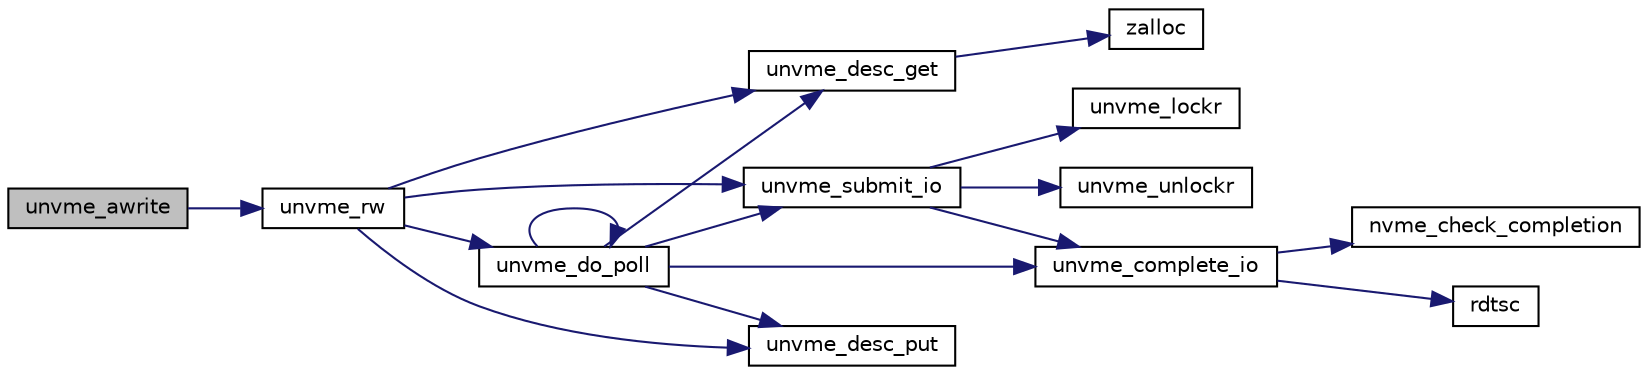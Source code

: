 digraph "unvme_awrite"
{
  edge [fontname="Helvetica",fontsize="10",labelfontname="Helvetica",labelfontsize="10"];
  node [fontname="Helvetica",fontsize="10",shape=record];
  rankdir="LR";
  Node1 [label="unvme_awrite",height=0.2,width=0.4,color="black", fillcolor="grey75", style="filled", fontcolor="black"];
  Node1 -> Node2 [color="midnightblue",fontsize="10",style="solid",fontname="Helvetica"];
  Node2 [label="unvme_rw",height=0.2,width=0.4,color="black", fillcolor="white", style="filled",URL="$unvme__core_8c.html#a6b9870afbaebc91259c47aec987b1678"];
  Node2 -> Node3 [color="midnightblue",fontsize="10",style="solid",fontname="Helvetica"];
  Node3 [label="unvme_desc_get",height=0.2,width=0.4,color="black", fillcolor="white", style="filled",URL="$unvme__core_8c.html#a511932fb0df801a93437033366f032b7"];
  Node3 -> Node4 [color="midnightblue",fontsize="10",style="solid",fontname="Helvetica"];
  Node4 [label="zalloc",height=0.2,width=0.4,color="black", fillcolor="white", style="filled",URL="$unvme__log_8h.html#ad0365f35de6857f0533c276a8d243ccc"];
  Node2 -> Node5 [color="midnightblue",fontsize="10",style="solid",fontname="Helvetica"];
  Node5 [label="unvme_submit_io",height=0.2,width=0.4,color="black", fillcolor="white", style="filled",URL="$unvme__core_8c.html#a4578498bf615754009fd3340470cce20"];
  Node5 -> Node6 [color="midnightblue",fontsize="10",style="solid",fontname="Helvetica"];
  Node6 [label="unvme_lockr",height=0.2,width=0.4,color="black", fillcolor="white", style="filled",URL="$unvme__lock_8h.html#a77e89c9bf40e1809f387f1e20310ad84"];
  Node5 -> Node7 [color="midnightblue",fontsize="10",style="solid",fontname="Helvetica"];
  Node7 [label="unvme_unlockr",height=0.2,width=0.4,color="black", fillcolor="white", style="filled",URL="$unvme__lock_8h.html#a7cab09e611c6badd48e4784197bc92f2"];
  Node5 -> Node8 [color="midnightblue",fontsize="10",style="solid",fontname="Helvetica"];
  Node8 [label="unvme_complete_io",height=0.2,width=0.4,color="black", fillcolor="white", style="filled",URL="$unvme__core_8c.html#aa8440e1663bf1b1ea510e6fd7073818f"];
  Node8 -> Node9 [color="midnightblue",fontsize="10",style="solid",fontname="Helvetica"];
  Node9 [label="nvme_check_completion",height=0.2,width=0.4,color="black", fillcolor="white", style="filled",URL="$unvme__nvme_8c.html#a9edecd91d5f175101db078e293f3645d"];
  Node8 -> Node10 [color="midnightblue",fontsize="10",style="solid",fontname="Helvetica"];
  Node10 [label="rdtsc",height=0.2,width=0.4,color="black", fillcolor="white", style="filled",URL="$rdtsc_8h.html#a64eba85413970674e0e6e03af9e9d0f4"];
  Node2 -> Node11 [color="midnightblue",fontsize="10",style="solid",fontname="Helvetica"];
  Node11 [label="unvme_do_poll",height=0.2,width=0.4,color="black", fillcolor="white", style="filled",URL="$unvme__core_8c.html#a3efa2ca0f56e83333a490784ddf3600c"];
  Node11 -> Node8 [color="midnightblue",fontsize="10",style="solid",fontname="Helvetica"];
  Node11 -> Node12 [color="midnightblue",fontsize="10",style="solid",fontname="Helvetica"];
  Node12 [label="unvme_desc_put",height=0.2,width=0.4,color="black", fillcolor="white", style="filled",URL="$unvme__core_8c.html#ab9eca71c854d9d67edd4bd9364380c11"];
  Node11 -> Node3 [color="midnightblue",fontsize="10",style="solid",fontname="Helvetica"];
  Node11 -> Node5 [color="midnightblue",fontsize="10",style="solid",fontname="Helvetica"];
  Node11 -> Node11 [color="midnightblue",fontsize="10",style="solid",fontname="Helvetica"];
  Node2 -> Node12 [color="midnightblue",fontsize="10",style="solid",fontname="Helvetica"];
}
